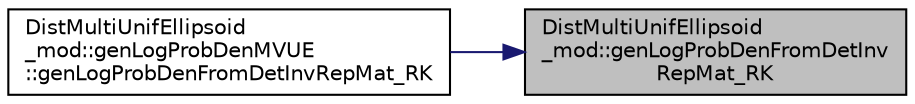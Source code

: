digraph "DistMultiUnifEllipsoid_mod::genLogProbDenFromDetInvRepMat_RK"
{
 // LATEX_PDF_SIZE
  edge [fontname="Helvetica",fontsize="10",labelfontname="Helvetica",labelfontsize="10"];
  node [fontname="Helvetica",fontsize="10",shape=record];
  rankdir="RL";
  Node1 [label="DistMultiUnifEllipsoid\l_mod::genLogProbDenFromDetInv\lRepMat_RK",height=0.2,width=0.4,color="black", fillcolor="grey75", style="filled", fontcolor="black",tooltip="Return the probability density function of the Multivariate Uniform distribution whose representative..."];
  Node1 -> Node2 [dir="back",color="midnightblue",fontsize="10",style="solid",fontname="Helvetica"];
  Node2 [label="DistMultiUnifEllipsoid\l_mod::genLogProbDenMVUE\l::genLogProbDenFromDetInvRepMat_RK",height=0.2,width=0.4,color="black", fillcolor="white", style="filled",URL="$interfaceDistMultiUnifEllipsoid__mod_1_1genLogProbDenMVUE.html#acfd86886a86325ea8612df4a0fcbfdba",tooltip="Return the probability density function of the Multivariate Uniform distribution whose representative..."];
}
